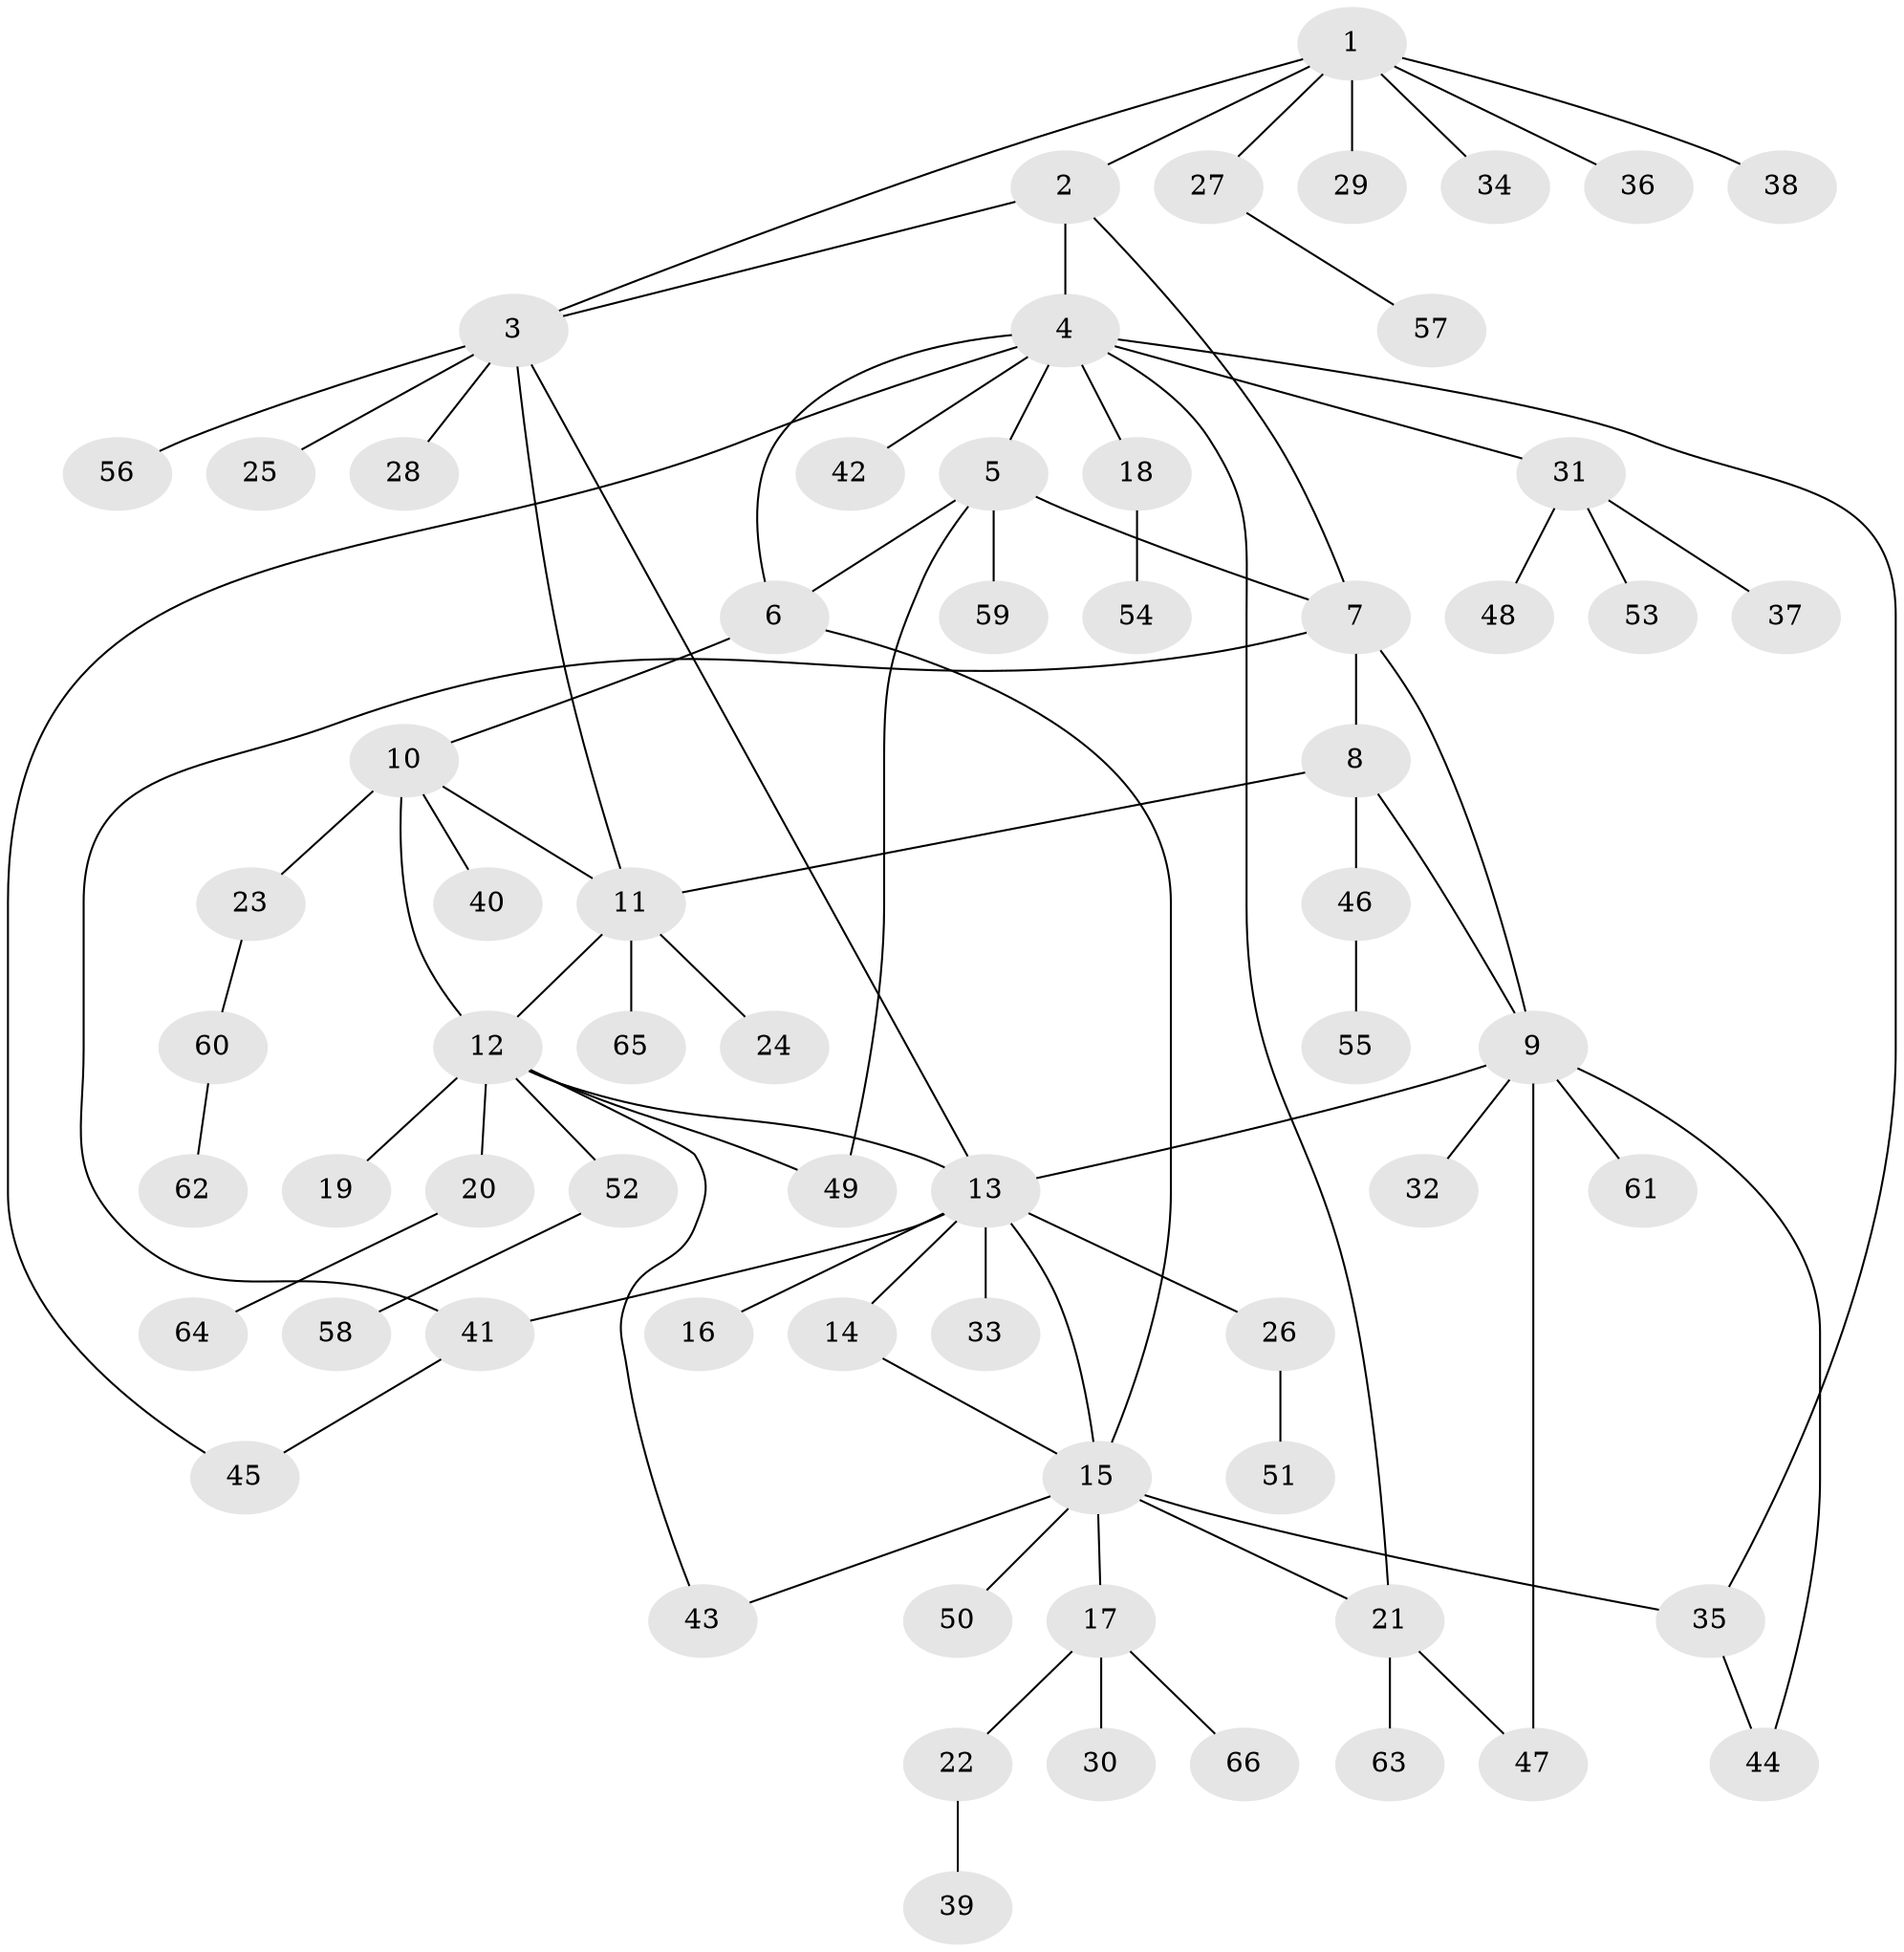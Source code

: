 // Generated by graph-tools (version 1.1) at 2025/11/02/27/25 16:11:31]
// undirected, 66 vertices, 84 edges
graph export_dot {
graph [start="1"]
  node [color=gray90,style=filled];
  1;
  2;
  3;
  4;
  5;
  6;
  7;
  8;
  9;
  10;
  11;
  12;
  13;
  14;
  15;
  16;
  17;
  18;
  19;
  20;
  21;
  22;
  23;
  24;
  25;
  26;
  27;
  28;
  29;
  30;
  31;
  32;
  33;
  34;
  35;
  36;
  37;
  38;
  39;
  40;
  41;
  42;
  43;
  44;
  45;
  46;
  47;
  48;
  49;
  50;
  51;
  52;
  53;
  54;
  55;
  56;
  57;
  58;
  59;
  60;
  61;
  62;
  63;
  64;
  65;
  66;
  1 -- 2;
  1 -- 3;
  1 -- 27;
  1 -- 29;
  1 -- 34;
  1 -- 36;
  1 -- 38;
  2 -- 3;
  2 -- 4;
  2 -- 7;
  3 -- 11;
  3 -- 13;
  3 -- 25;
  3 -- 28;
  3 -- 56;
  4 -- 5;
  4 -- 6;
  4 -- 18;
  4 -- 21;
  4 -- 31;
  4 -- 35;
  4 -- 42;
  4 -- 45;
  5 -- 6;
  5 -- 7;
  5 -- 49;
  5 -- 59;
  6 -- 10;
  6 -- 15;
  7 -- 8;
  7 -- 9;
  7 -- 41;
  8 -- 9;
  8 -- 11;
  8 -- 46;
  9 -- 13;
  9 -- 32;
  9 -- 44;
  9 -- 47;
  9 -- 61;
  10 -- 11;
  10 -- 12;
  10 -- 23;
  10 -- 40;
  11 -- 12;
  11 -- 24;
  11 -- 65;
  12 -- 13;
  12 -- 19;
  12 -- 20;
  12 -- 43;
  12 -- 49;
  12 -- 52;
  13 -- 14;
  13 -- 15;
  13 -- 16;
  13 -- 26;
  13 -- 33;
  13 -- 41;
  14 -- 15;
  15 -- 17;
  15 -- 21;
  15 -- 35;
  15 -- 43;
  15 -- 50;
  17 -- 22;
  17 -- 30;
  17 -- 66;
  18 -- 54;
  20 -- 64;
  21 -- 47;
  21 -- 63;
  22 -- 39;
  23 -- 60;
  26 -- 51;
  27 -- 57;
  31 -- 37;
  31 -- 48;
  31 -- 53;
  35 -- 44;
  41 -- 45;
  46 -- 55;
  52 -- 58;
  60 -- 62;
}
